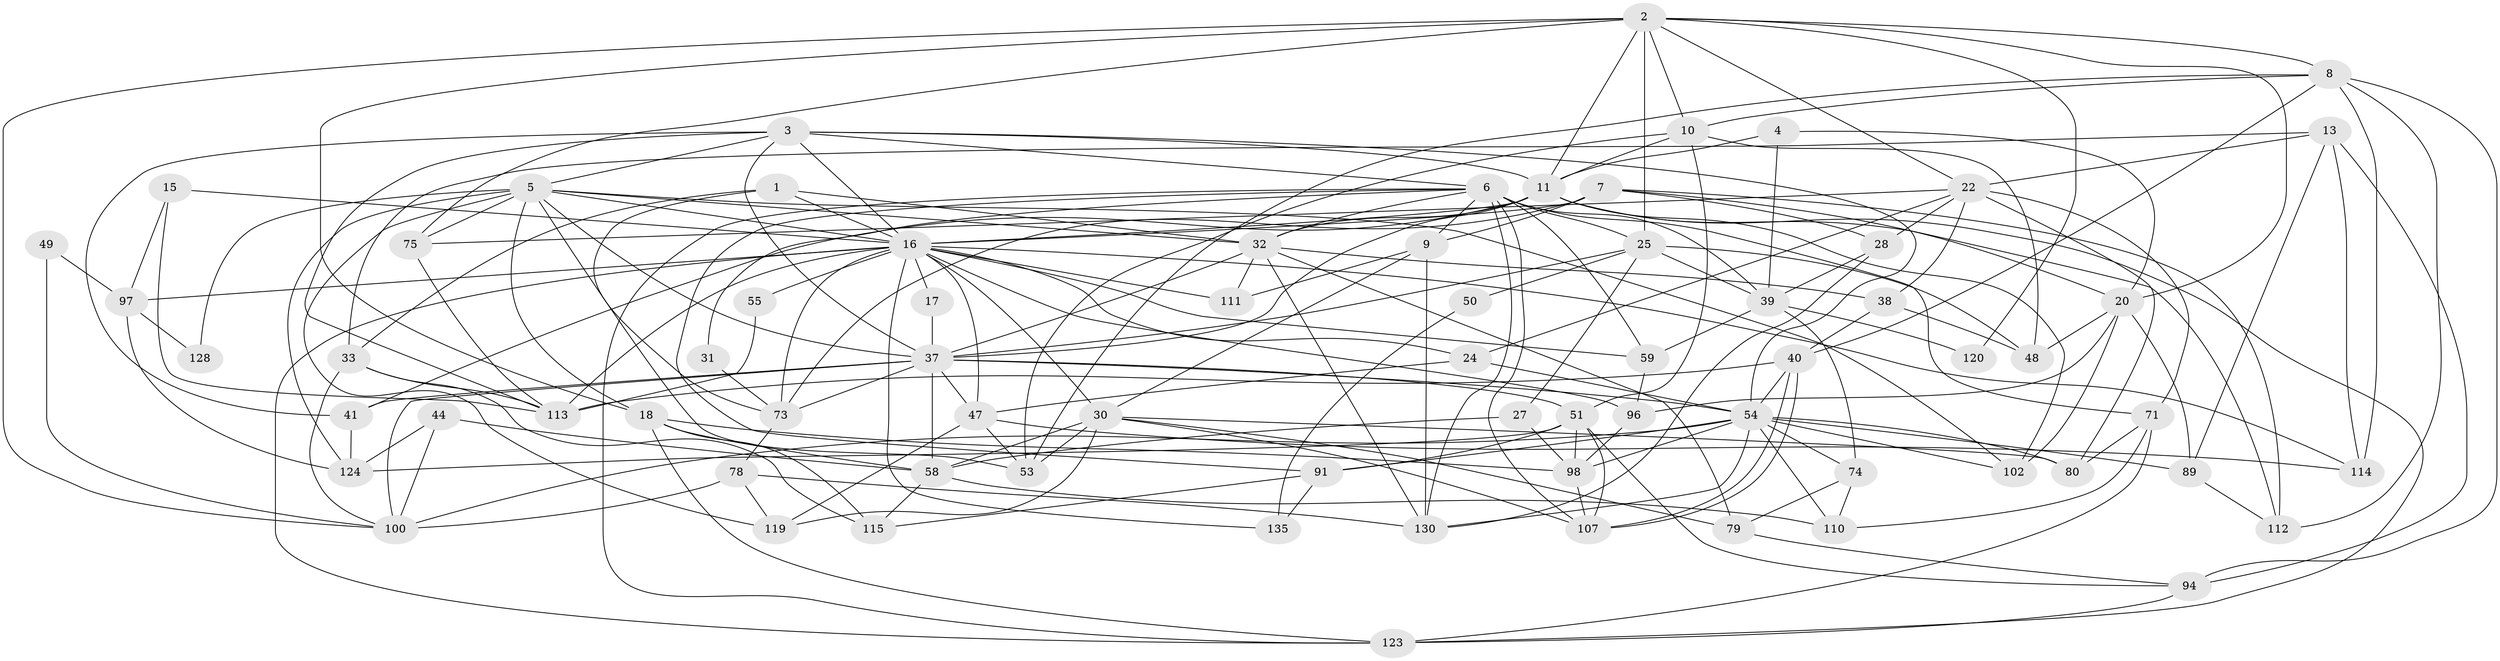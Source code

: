 // original degree distribution, {2: 0.13380281690140844, 3: 0.23943661971830985, 4: 0.31690140845070425, 7: 0.035211267605633804, 5: 0.19014084507042253, 8: 0.02112676056338028, 6: 0.06338028169014084}
// Generated by graph-tools (version 1.1) at 2025/18/03/04/25 18:18:47]
// undirected, 71 vertices, 198 edges
graph export_dot {
graph [start="1"]
  node [color=gray90,style=filled];
  1 [super="+12"];
  2 [super="+108+87"];
  3 [super="+65+82"];
  4;
  5 [super="+23+127"];
  6 [super="+14+67+52"];
  7 [super="+35"];
  8 [super="+86"];
  9 [super="+63"];
  10 [super="+118"];
  11 [super="+142+85+45+61"];
  13 [super="+129"];
  15;
  16 [super="+43+21+19"];
  17;
  18 [super="+103+36"];
  20 [super="+101"];
  22 [super="+99"];
  24 [super="+46"];
  25 [super="+72"];
  27;
  28 [super="+29"];
  30 [super="+117"];
  31;
  32 [super="+141+69"];
  33 [super="+140"];
  37 [super="+70+76"];
  38 [super="+42+62"];
  39 [super="+136"];
  40 [super="+64+133"];
  41;
  44;
  47 [super="+138"];
  48;
  49;
  50;
  51 [super="+81"];
  53 [super="+131"];
  54 [super="+84+77"];
  55;
  58 [super="+134"];
  59;
  71 [super="+92"];
  73 [super="+90"];
  74 [super="+109"];
  75;
  78 [super="+104"];
  79;
  80 [super="+106"];
  89;
  91;
  94;
  96;
  97;
  98 [super="+126"];
  100;
  102;
  107;
  110;
  111;
  112;
  113 [super="+125"];
  114;
  115;
  119;
  120;
  123;
  124;
  128;
  130;
  135;
  1 -- 33;
  1 -- 32;
  1 -- 73;
  1 -- 16;
  2 -- 8;
  2 -- 75;
  2 -- 18;
  2 -- 100;
  2 -- 22;
  2 -- 120;
  2 -- 25;
  2 -- 10;
  2 -- 11 [weight=2];
  2 -- 20;
  3 -- 113;
  3 -- 41;
  3 -- 37;
  3 -- 54;
  3 -- 5;
  3 -- 11;
  3 -- 16;
  3 -- 6;
  4 -- 39;
  4 -- 11;
  4 -- 20;
  5 -- 119;
  5 -- 75;
  5 -- 37;
  5 -- 124;
  5 -- 102;
  5 -- 32;
  5 -- 128;
  5 -- 53;
  5 -- 18;
  5 -- 16;
  6 -- 39;
  6 -- 32;
  6 -- 25 [weight=2];
  6 -- 59;
  6 -- 31;
  6 -- 107;
  6 -- 130;
  6 -- 71;
  6 -- 9;
  6 -- 91;
  6 -- 123;
  7 -- 112;
  7 -- 73;
  7 -- 9;
  7 -- 20;
  7 -- 28;
  7 -- 16;
  8 -- 94;
  8 -- 112;
  8 -- 114;
  8 -- 10;
  8 -- 53;
  8 -- 40;
  9 -- 111;
  9 -- 130;
  9 -- 30;
  10 -- 48;
  10 -- 51;
  10 -- 53;
  10 -- 11;
  11 -- 102 [weight=2];
  11 -- 123;
  11 -- 37;
  11 -- 32;
  11 -- 41;
  11 -- 112;
  11 -- 16;
  13 -- 89;
  13 -- 94;
  13 -- 114;
  13 -- 33;
  13 -- 22;
  15 -- 97;
  15 -- 113;
  15 -- 16;
  16 -- 59;
  16 -- 55;
  16 -- 111;
  16 -- 135;
  16 -- 97 [weight=2];
  16 -- 24;
  16 -- 96;
  16 -- 73;
  16 -- 47;
  16 -- 17;
  16 -- 113;
  16 -- 114;
  16 -- 123;
  16 -- 30 [weight=2];
  17 -- 37;
  18 -- 115;
  18 -- 123;
  18 -- 98;
  18 -- 58;
  20 -- 102;
  20 -- 48;
  20 -- 96;
  20 -- 89;
  22 -- 24;
  22 -- 71;
  22 -- 80 [weight=2];
  22 -- 38;
  22 -- 75;
  22 -- 28;
  24 -- 54;
  24 -- 47;
  25 -- 48;
  25 -- 39;
  25 -- 50;
  25 -- 27;
  25 -- 37;
  27 -- 58;
  27 -- 98;
  28 -- 130;
  28 -- 39;
  30 -- 58;
  30 -- 80;
  30 -- 119;
  30 -- 107;
  30 -- 79;
  30 -- 53;
  31 -- 73;
  32 -- 79;
  32 -- 38;
  32 -- 130;
  32 -- 37;
  32 -- 111;
  33 -- 100;
  33 -- 115;
  33 -- 113;
  37 -- 100;
  37 -- 41;
  37 -- 47 [weight=2];
  37 -- 54;
  37 -- 58;
  37 -- 51;
  37 -- 73;
  38 -- 48 [weight=2];
  38 -- 40;
  39 -- 120;
  39 -- 59;
  39 -- 74;
  40 -- 107;
  40 -- 107;
  40 -- 54 [weight=2];
  40 -- 113;
  41 -- 124;
  44 -- 124;
  44 -- 100;
  44 -- 58;
  47 -- 114;
  47 -- 119;
  47 -- 53;
  49 -- 100;
  49 -- 97;
  50 -- 135;
  51 -- 94;
  51 -- 91;
  51 -- 107;
  51 -- 124;
  51 -- 98;
  54 -- 102;
  54 -- 74;
  54 -- 80;
  54 -- 89;
  54 -- 98;
  54 -- 130;
  54 -- 100;
  54 -- 91;
  54 -- 110;
  55 -- 113;
  58 -- 110;
  58 -- 115;
  59 -- 96;
  71 -- 80;
  71 -- 110;
  71 -- 123;
  73 -- 78;
  74 -- 110;
  74 -- 79;
  75 -- 113;
  78 -- 100;
  78 -- 119;
  78 -- 130;
  79 -- 94;
  89 -- 112;
  91 -- 115;
  91 -- 135;
  94 -- 123;
  96 -- 98;
  97 -- 124;
  97 -- 128;
  98 -- 107;
}
